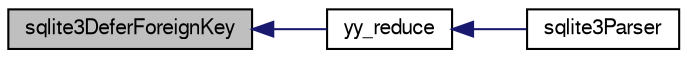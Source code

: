 digraph "sqlite3DeferForeignKey"
{
  edge [fontname="FreeSans",fontsize="10",labelfontname="FreeSans",labelfontsize="10"];
  node [fontname="FreeSans",fontsize="10",shape=record];
  rankdir="LR";
  Node494390 [label="sqlite3DeferForeignKey",height=0.2,width=0.4,color="black", fillcolor="grey75", style="filled", fontcolor="black"];
  Node494390 -> Node494391 [dir="back",color="midnightblue",fontsize="10",style="solid",fontname="FreeSans"];
  Node494391 [label="yy_reduce",height=0.2,width=0.4,color="black", fillcolor="white", style="filled",URL="$sqlite3_8c.html#a7c419a9b25711c666a9a2449ef377f14"];
  Node494391 -> Node494392 [dir="back",color="midnightblue",fontsize="10",style="solid",fontname="FreeSans"];
  Node494392 [label="sqlite3Parser",height=0.2,width=0.4,color="black", fillcolor="white", style="filled",URL="$sqlite3_8c.html#a0327d71a5fabe0b6a343d78a2602e72a"];
}
